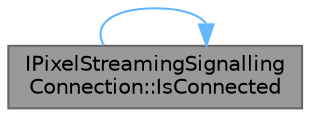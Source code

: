 digraph "IPixelStreamingSignallingConnection::IsConnected"
{
 // INTERACTIVE_SVG=YES
 // LATEX_PDF_SIZE
  bgcolor="transparent";
  edge [fontname=Helvetica,fontsize=10,labelfontname=Helvetica,labelfontsize=10];
  node [fontname=Helvetica,fontsize=10,shape=box,height=0.2,width=0.4];
  rankdir="LR";
  Node1 [id="Node000001",label="IPixelStreamingSignalling\lConnection::IsConnected",height=0.2,width=0.4,color="gray40", fillcolor="grey60", style="filled", fontcolor="black",tooltip="Checks if the connection is established."];
  Node1 -> Node1 [id="edge1_Node000001_Node000001",color="steelblue1",style="solid",tooltip=" "];
}
